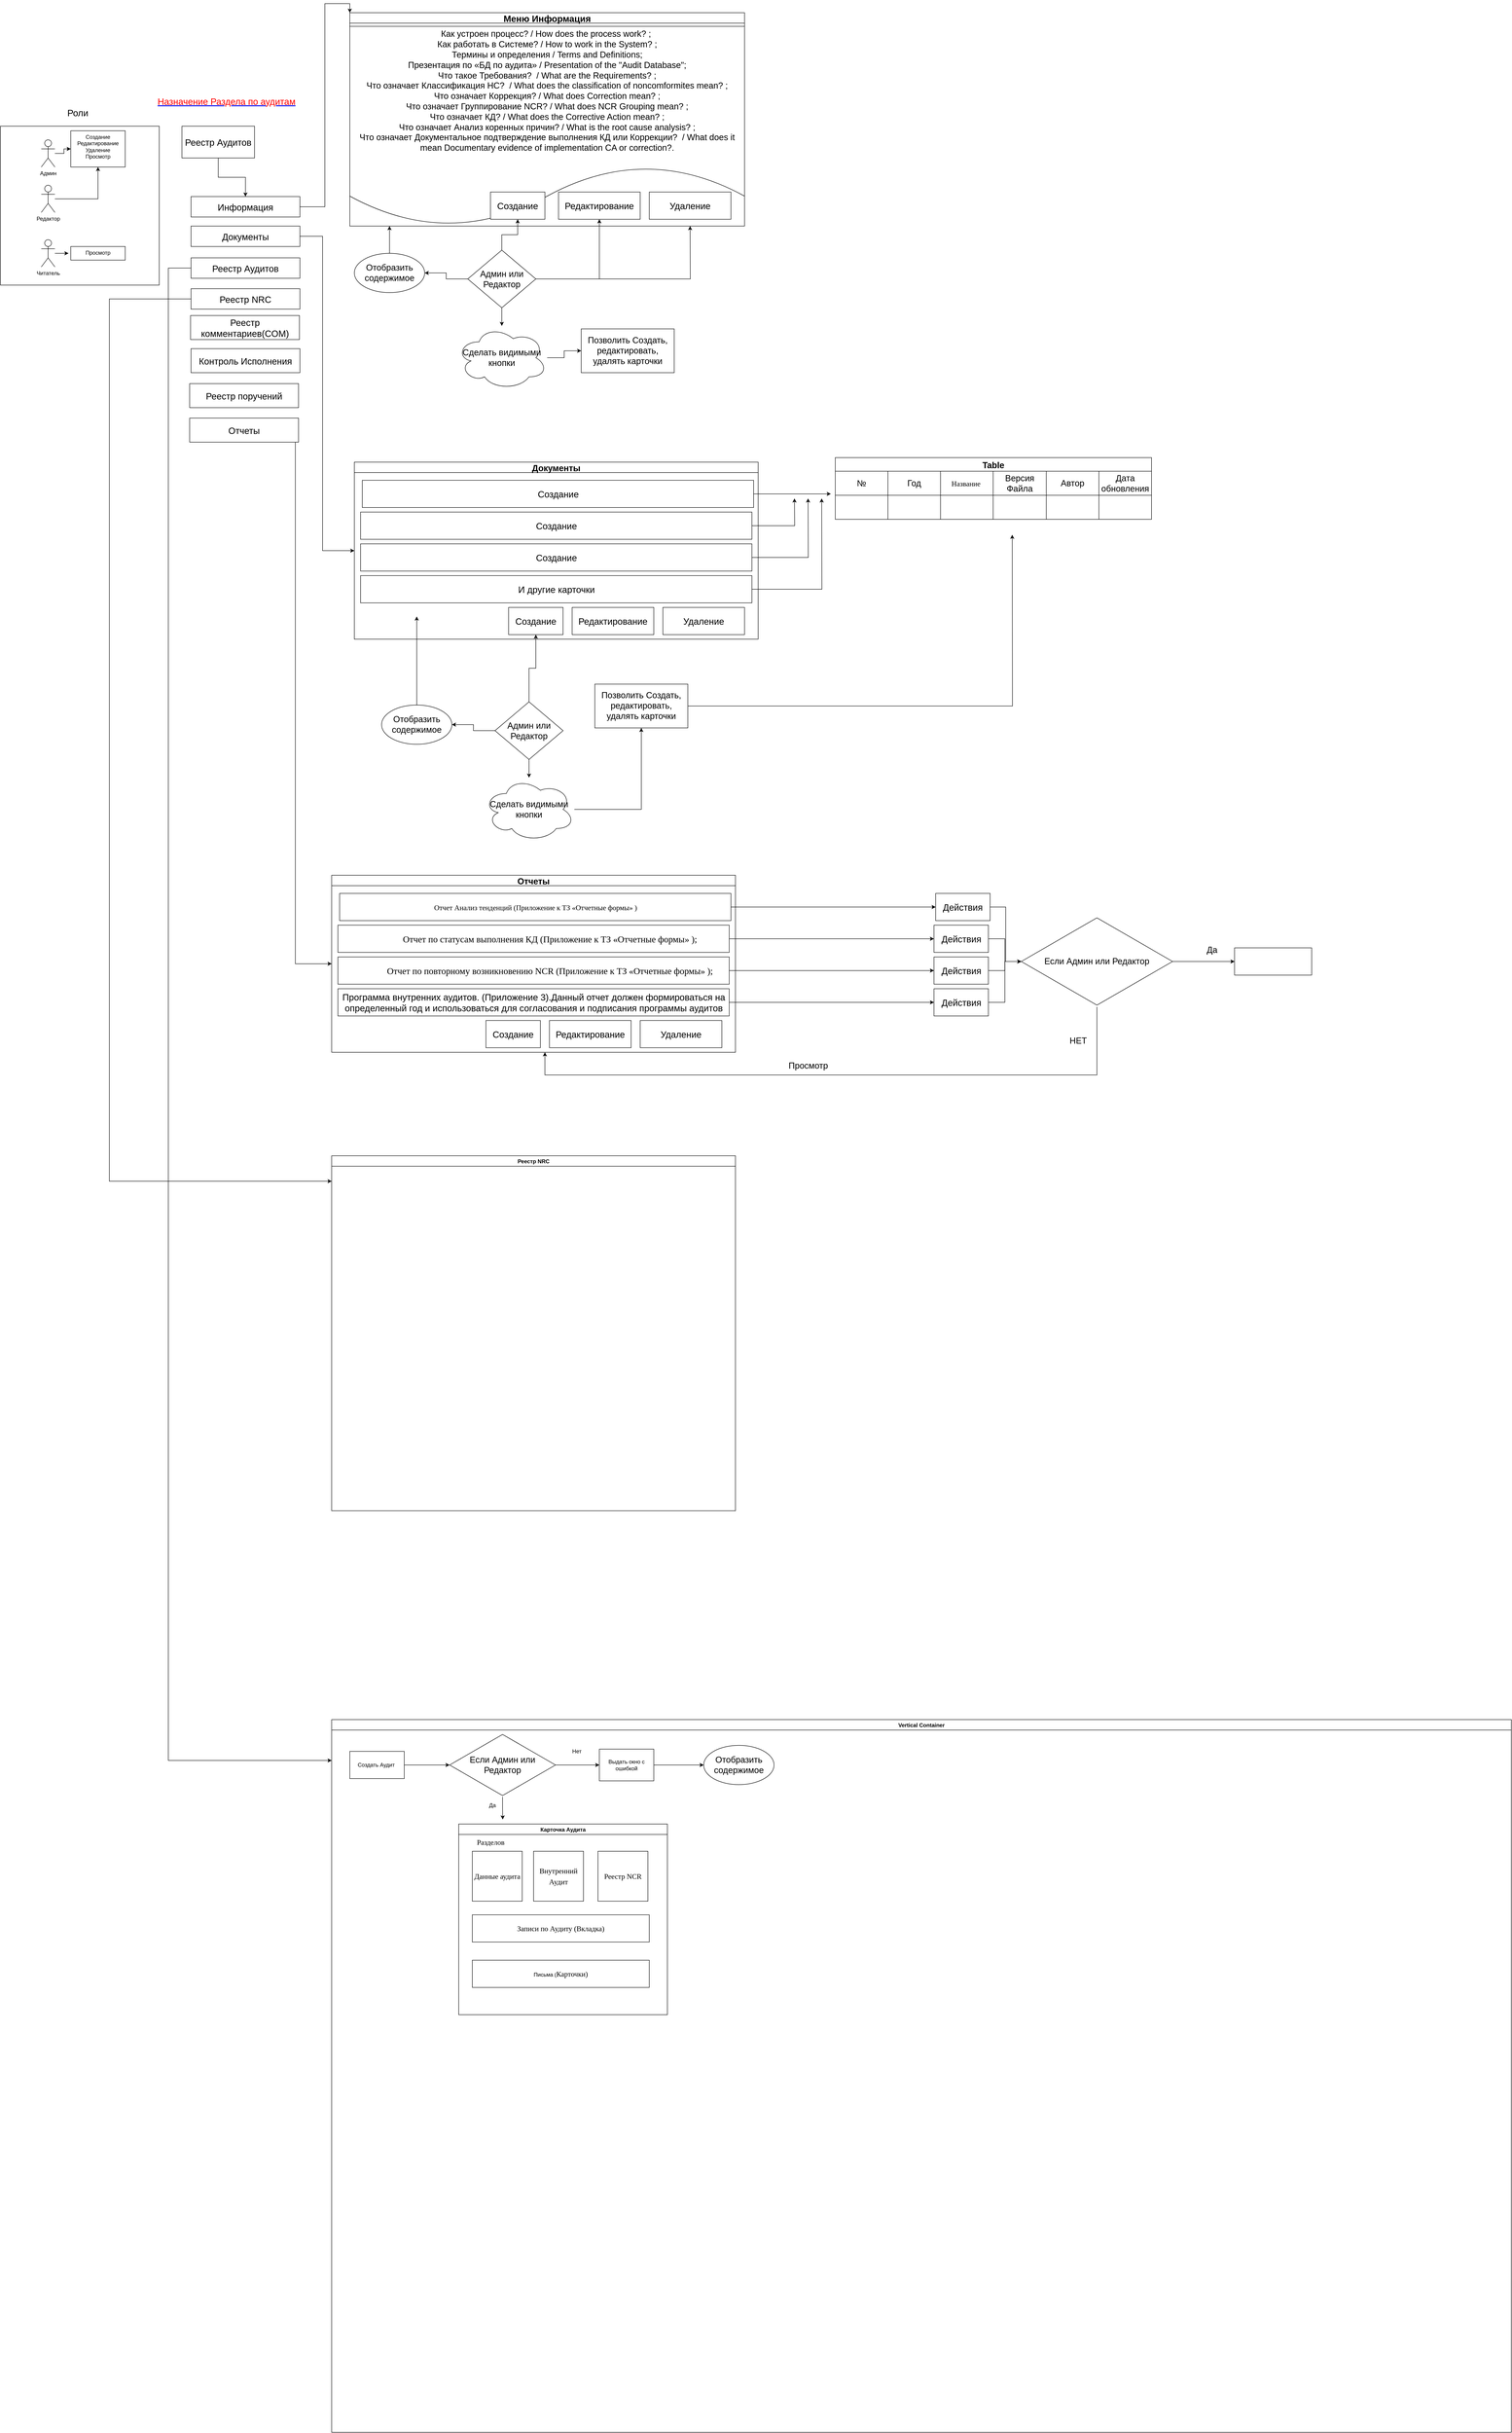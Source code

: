 <mxfile version="17.4.0" type="github">
  <diagram name="Page-1" id="e7e014a7-5840-1c2e-5031-d8a46d1fe8dd">
    <mxGraphModel dx="2766" dy="1628" grid="1" gridSize="10" guides="1" tooltips="1" connect="1" arrows="1" fold="1" page="1" pageScale="1" pageWidth="1169" pageHeight="826" background="none" math="0" shadow="0">
      <root>
        <mxCell id="0" />
        <mxCell id="1" parent="0" />
        <mxCell id="Ozdj_CKaKpZc2hMSJWOS-74" value="Меню Информация" style="swimlane;fontSize=20;" parent="1" vertex="1">
          <mxGeometry x="720" y="-240" width="870" height="470" as="geometry" />
        </mxCell>
        <mxCell id="Ozdj_CKaKpZc2hMSJWOS-84" value="&lt;div&gt;Как устроен процесс? / How does the process work? ;&amp;nbsp;&lt;/div&gt;&lt;div&gt;Как работать в Системе? / How to work in the System? ;&lt;/div&gt;&lt;div&gt;Термины и определения / Terms and Definitions;&lt;/div&gt;&lt;div&gt;Презентация по «БД по аудита» / Presentation of the &quot;Audit Database&quot;;&lt;/div&gt;&lt;div&gt;Что такое Требования?&amp;nbsp; / What are the Requirements? ;&lt;/div&gt;&lt;div&gt;Что означает Классификация НС?&amp;nbsp; / What does the classification of noncomformites mean? ;&lt;/div&gt;&lt;div&gt;Что означает Коррекция? / What does Correction mean? ;&lt;/div&gt;&lt;div&gt;Что означает Группирование NCR? / What does NCR Grouping mean? ;&lt;/div&gt;&lt;div&gt;Что означает КД? / What does the Corrective Action mean? ;&lt;/div&gt;&lt;div&gt;Что означает Анализ коренных причин? / What is the root cause analysis? ;&lt;/div&gt;&lt;div&gt;Что означает Документальное подтверждение выполнения КД или Коррекции?&amp;nbsp; / What does it mean Documentary evidence of implementation CA or correction?.&lt;/div&gt;&lt;div&gt;&lt;br&gt;&lt;/div&gt;" style="shape=document;whiteSpace=wrap;html=1;boundedLbl=1;fontSize=19;" parent="Ozdj_CKaKpZc2hMSJWOS-74" vertex="1">
          <mxGeometry y="30" width="870" height="440" as="geometry" />
        </mxCell>
        <mxCell id="Ozdj_CKaKpZc2hMSJWOS-79" value="Создание" style="rounded=0;whiteSpace=wrap;html=1;fontSize=20;" parent="Ozdj_CKaKpZc2hMSJWOS-74" vertex="1">
          <mxGeometry x="310" y="395" width="120" height="60" as="geometry" />
        </mxCell>
        <mxCell id="Ozdj_CKaKpZc2hMSJWOS-80" value="Редактирование" style="rounded=0;whiteSpace=wrap;html=1;fontSize=20;" parent="Ozdj_CKaKpZc2hMSJWOS-74" vertex="1">
          <mxGeometry x="460" y="395" width="180" height="60" as="geometry" />
        </mxCell>
        <mxCell id="Ozdj_CKaKpZc2hMSJWOS-81" value="Удаление" style="rounded=0;whiteSpace=wrap;html=1;fontSize=20;" parent="Ozdj_CKaKpZc2hMSJWOS-74" vertex="1">
          <mxGeometry x="660" y="395" width="180" height="60" as="geometry" />
        </mxCell>
        <mxCell id="Ozdj_CKaKpZc2hMSJWOS-55" value="" style="whiteSpace=wrap;html=1;aspect=fixed;" parent="1" vertex="1">
          <mxGeometry x="-50" y="10" width="350" height="350" as="geometry" />
        </mxCell>
        <mxCell id="Ozdj_CKaKpZc2hMSJWOS-50" value="" style="edgeStyle=orthogonalEdgeStyle;rounded=0;orthogonalLoop=1;jettySize=auto;html=1;" parent="1" source="Ozdj_CKaKpZc2hMSJWOS-41" target="Ozdj_CKaKpZc2hMSJWOS-49" edge="1">
          <mxGeometry relative="1" as="geometry" />
        </mxCell>
        <mxCell id="Ozdj_CKaKpZc2hMSJWOS-41" value="Админ" style="shape=umlActor;verticalLabelPosition=bottom;verticalAlign=top;html=1;outlineConnect=0;" parent="1" vertex="1">
          <mxGeometry x="40" y="40" width="30" height="60" as="geometry" />
        </mxCell>
        <mxCell id="Ozdj_CKaKpZc2hMSJWOS-51" style="edgeStyle=orthogonalEdgeStyle;rounded=0;orthogonalLoop=1;jettySize=auto;html=1;entryX=0.5;entryY=1;entryDx=0;entryDy=0;" parent="1" source="Ozdj_CKaKpZc2hMSJWOS-42" target="Ozdj_CKaKpZc2hMSJWOS-49" edge="1">
          <mxGeometry relative="1" as="geometry" />
        </mxCell>
        <mxCell id="Ozdj_CKaKpZc2hMSJWOS-42" value="Редактор" style="shape=umlActor;verticalLabelPosition=bottom;verticalAlign=top;html=1;outlineConnect=0;" parent="1" vertex="1">
          <mxGeometry x="40" y="140" width="30" height="60" as="geometry" />
        </mxCell>
        <mxCell id="Ozdj_CKaKpZc2hMSJWOS-54" style="edgeStyle=orthogonalEdgeStyle;rounded=0;orthogonalLoop=1;jettySize=auto;html=1;" parent="1" source="Ozdj_CKaKpZc2hMSJWOS-43" edge="1">
          <mxGeometry relative="1" as="geometry">
            <mxPoint x="100" y="290" as="targetPoint" />
          </mxGeometry>
        </mxCell>
        <mxCell id="Ozdj_CKaKpZc2hMSJWOS-43" value="Читатель" style="shape=umlActor;verticalLabelPosition=bottom;verticalAlign=top;html=1;outlineConnect=0;" parent="1" vertex="1">
          <mxGeometry x="40" y="260" width="30" height="60" as="geometry" />
        </mxCell>
        <mxCell id="Ozdj_CKaKpZc2hMSJWOS-49" value="Создание&lt;br&gt;Редактирование&lt;br&gt;Удаление&lt;br&gt;Просмотр" style="whiteSpace=wrap;html=1;verticalAlign=top;fillColor=rgb(255, 255, 255);strokeColor=rgb(0, 0, 0);fontColor=rgb(0, 0, 0);" parent="1" vertex="1">
          <mxGeometry x="105" y="20" width="120" height="80" as="geometry" />
        </mxCell>
        <mxCell id="Ozdj_CKaKpZc2hMSJWOS-52" value="Просмотр" style="whiteSpace=wrap;html=1;verticalAlign=top;fillColor=rgb(255, 255, 255);strokeColor=rgb(0, 0, 0);fontColor=rgb(0, 0, 0);" parent="1" vertex="1">
          <mxGeometry x="105" y="275" width="120" height="30" as="geometry" />
        </mxCell>
        <mxCell id="Ozdj_CKaKpZc2hMSJWOS-56" value="Роли" style="text;html=1;align=center;verticalAlign=middle;resizable=0;points=[];autosize=1;strokeColor=none;fillColor=none;fontSize=20;" parent="1" vertex="1">
          <mxGeometry x="90" y="-35" width="60" height="30" as="geometry" />
        </mxCell>
        <mxCell id="Ozdj_CKaKpZc2hMSJWOS-60" value="" style="edgeStyle=orthogonalEdgeStyle;rounded=0;orthogonalLoop=1;jettySize=auto;html=1;fontSize=20;" parent="1" source="Ozdj_CKaKpZc2hMSJWOS-57" target="Ozdj_CKaKpZc2hMSJWOS-59" edge="1">
          <mxGeometry relative="1" as="geometry" />
        </mxCell>
        <mxCell id="Ozdj_CKaKpZc2hMSJWOS-57" value="Реестр Аудитов" style="html=1;whiteSpace=wrap;container=1;recursiveResize=0;collapsible=0;fontSize=20;" parent="1" vertex="1">
          <mxGeometry x="350" y="10" width="160" height="70" as="geometry" />
        </mxCell>
        <mxCell id="Ozdj_CKaKpZc2hMSJWOS-76" style="edgeStyle=orthogonalEdgeStyle;rounded=0;orthogonalLoop=1;jettySize=auto;html=1;entryX=0;entryY=0;entryDx=0;entryDy=0;fontSize=20;" parent="1" source="Ozdj_CKaKpZc2hMSJWOS-59" target="Ozdj_CKaKpZc2hMSJWOS-74" edge="1">
          <mxGeometry relative="1" as="geometry" />
        </mxCell>
        <mxCell id="Ozdj_CKaKpZc2hMSJWOS-59" value="Информация" style="whiteSpace=wrap;html=1;fontSize=20;fillColor=rgb(255, 255, 255);strokeColor=rgb(0, 0, 0);fontColor=rgb(0, 0, 0);" parent="1" vertex="1">
          <mxGeometry x="370" y="165" width="240" height="45" as="geometry" />
        </mxCell>
        <mxCell id="Ozdj_CKaKpZc2hMSJWOS-61" value="&lt;p class=&quot;2&quot; style=&quot;margin-top: 0cm&quot;&gt;&amp;nbsp;&lt;a href=&quot;http://www.rugost.com/index.php?option=com_content&amp;amp;task=view&amp;amp;id=107&amp;amp;Itemid=62#2_1&quot;&gt;&lt;span style=&quot;color: red&quot;&gt;Назначение &lt;/span&gt;&lt;span style=&quot;color: red&quot;&gt;Раздела по аудитам&lt;/span&gt;&lt;/a&gt;&lt;a name=&quot;_Toc267580743&quot;&gt;&lt;/a&gt;&lt;a name=&quot;_Toc269888542&quot;&gt;&lt;/a&gt;&lt;a name=&quot;_Toc374097100&quot;&gt;&lt;/a&gt;&lt;a name=&quot;_Toc506370060&quot;&gt;&lt;/a&gt;&lt;/p&gt;" style="text;html=1;align=center;verticalAlign=middle;resizable=0;points=[];autosize=1;strokeColor=none;fillColor=none;fontSize=20;" parent="1" vertex="1">
          <mxGeometry x="280" y="-60" width="330" height="50" as="geometry" />
        </mxCell>
        <mxCell id="Ozdj_CKaKpZc2hMSJWOS-98" style="edgeStyle=orthogonalEdgeStyle;rounded=0;orthogonalLoop=1;jettySize=auto;html=1;fontSize=19;" parent="1" source="Ozdj_CKaKpZc2hMSJWOS-62" target="Ozdj_CKaKpZc2hMSJWOS-99" edge="1">
          <mxGeometry relative="1" as="geometry">
            <mxPoint x="710" y="720" as="targetPoint" />
            <Array as="points">
              <mxPoint x="660" y="252" />
            </Array>
          </mxGeometry>
        </mxCell>
        <mxCell id="Ozdj_CKaKpZc2hMSJWOS-62" value="Документы" style="whiteSpace=wrap;html=1;fontSize=20;fillColor=rgb(255, 255, 255);strokeColor=rgb(0, 0, 0);fontColor=rgb(0, 0, 0);" parent="1" vertex="1">
          <mxGeometry x="370" y="230" width="240" height="45" as="geometry" />
        </mxCell>
        <mxCell id="wRWt6j39sygdWoFdBQNQ-3" style="edgeStyle=orthogonalEdgeStyle;rounded=0;orthogonalLoop=1;jettySize=auto;html=1;" edge="1" parent="1" source="Ozdj_CKaKpZc2hMSJWOS-63">
          <mxGeometry relative="1" as="geometry">
            <mxPoint x="680" y="3610" as="targetPoint" />
            <Array as="points">
              <mxPoint x="320" y="322" />
              <mxPoint x="320" y="3610" />
            </Array>
          </mxGeometry>
        </mxCell>
        <mxCell id="Ozdj_CKaKpZc2hMSJWOS-63" value="Реестр Аудитов" style="whiteSpace=wrap;html=1;fontSize=20;fillColor=rgb(255, 255, 255);strokeColor=rgb(0, 0, 0);fontColor=rgb(0, 0, 0);" parent="1" vertex="1">
          <mxGeometry x="370" y="300" width="240" height="45" as="geometry" />
        </mxCell>
        <mxCell id="wRWt6j39sygdWoFdBQNQ-1" style="edgeStyle=orthogonalEdgeStyle;rounded=0;orthogonalLoop=1;jettySize=auto;html=1;" edge="1" parent="1" source="Ozdj_CKaKpZc2hMSJWOS-64">
          <mxGeometry relative="1" as="geometry">
            <mxPoint x="680" y="2334" as="targetPoint" />
            <Array as="points">
              <mxPoint x="190" y="390" />
              <mxPoint x="190" y="2334" />
            </Array>
          </mxGeometry>
        </mxCell>
        <mxCell id="Ozdj_CKaKpZc2hMSJWOS-64" value="Реестр NRC" style="whiteSpace=wrap;html=1;fontSize=20;fillColor=rgb(255, 255, 255);strokeColor=rgb(0, 0, 0);fontColor=rgb(0, 0, 0);" parent="1" vertex="1">
          <mxGeometry x="370" y="368" width="240" height="45" as="geometry" />
        </mxCell>
        <mxCell id="Ozdj_CKaKpZc2hMSJWOS-65" value="Реестр комментариев(COM)" style="whiteSpace=wrap;html=1;fontSize=20;fillColor=rgb(255, 255, 255);strokeColor=rgb(0, 0, 0);fontColor=rgb(0, 0, 0);" parent="1" vertex="1">
          <mxGeometry x="369" y="427" width="240" height="53" as="geometry" />
        </mxCell>
        <mxCell id="Ozdj_CKaKpZc2hMSJWOS-66" value="Контроль Исполнения" style="whiteSpace=wrap;html=1;fontSize=20;fillColor=rgb(255, 255, 255);strokeColor=rgb(0, 0, 0);fontColor=rgb(0, 0, 0);" parent="1" vertex="1">
          <mxGeometry x="370" y="500" width="240" height="53" as="geometry" />
        </mxCell>
        <mxCell id="Ozdj_CKaKpZc2hMSJWOS-67" value="Реестр поручений" style="whiteSpace=wrap;html=1;fontSize=20;fillColor=rgb(255, 255, 255);strokeColor=rgb(0, 0, 0);fontColor=rgb(0, 0, 0);" parent="1" vertex="1">
          <mxGeometry x="367" y="577" width="240" height="53" as="geometry" />
        </mxCell>
        <mxCell id="Ozdj_CKaKpZc2hMSJWOS-187" style="edgeStyle=orthogonalEdgeStyle;rounded=0;orthogonalLoop=1;jettySize=auto;html=1;fontSize=19;" parent="1" source="Ozdj_CKaKpZc2hMSJWOS-68" target="Ozdj_CKaKpZc2hMSJWOS-188" edge="1">
          <mxGeometry relative="1" as="geometry">
            <mxPoint x="650" y="1660" as="targetPoint" />
            <Array as="points">
              <mxPoint x="600" y="1855" />
            </Array>
          </mxGeometry>
        </mxCell>
        <mxCell id="Ozdj_CKaKpZc2hMSJWOS-68" value="Отчеты" style="whiteSpace=wrap;html=1;fontSize=20;fillColor=rgb(255, 255, 255);strokeColor=rgb(0, 0, 0);fontColor=rgb(0, 0, 0);" parent="1" vertex="1">
          <mxGeometry x="367" y="653" width="240" height="53" as="geometry" />
        </mxCell>
        <mxCell id="Ozdj_CKaKpZc2hMSJWOS-86" value="" style="edgeStyle=orthogonalEdgeStyle;rounded=0;orthogonalLoop=1;jettySize=auto;html=1;fontSize=19;" parent="1" source="Ozdj_CKaKpZc2hMSJWOS-85" target="Ozdj_CKaKpZc2hMSJWOS-79" edge="1">
          <mxGeometry relative="1" as="geometry" />
        </mxCell>
        <mxCell id="Ozdj_CKaKpZc2hMSJWOS-87" style="edgeStyle=orthogonalEdgeStyle;rounded=0;orthogonalLoop=1;jettySize=auto;html=1;fontSize=19;" parent="1" source="Ozdj_CKaKpZc2hMSJWOS-85" target="Ozdj_CKaKpZc2hMSJWOS-80" edge="1">
          <mxGeometry relative="1" as="geometry" />
        </mxCell>
        <mxCell id="Ozdj_CKaKpZc2hMSJWOS-88" style="edgeStyle=orthogonalEdgeStyle;rounded=0;orthogonalLoop=1;jettySize=auto;html=1;fontSize=19;" parent="1" source="Ozdj_CKaKpZc2hMSJWOS-85" edge="1">
          <mxGeometry relative="1" as="geometry">
            <mxPoint x="1470" y="230" as="targetPoint" />
          </mxGeometry>
        </mxCell>
        <mxCell id="Ozdj_CKaKpZc2hMSJWOS-94" value="" style="edgeStyle=orthogonalEdgeStyle;rounded=0;orthogonalLoop=1;jettySize=auto;html=1;fontSize=19;" parent="1" source="Ozdj_CKaKpZc2hMSJWOS-85" target="Ozdj_CKaKpZc2hMSJWOS-93" edge="1">
          <mxGeometry relative="1" as="geometry" />
        </mxCell>
        <mxCell id="Ozdj_CKaKpZc2hMSJWOS-97" value="" style="edgeStyle=orthogonalEdgeStyle;rounded=0;orthogonalLoop=1;jettySize=auto;html=1;fontSize=19;" parent="1" source="Ozdj_CKaKpZc2hMSJWOS-85" target="Ozdj_CKaKpZc2hMSJWOS-96" edge="1">
          <mxGeometry relative="1" as="geometry" />
        </mxCell>
        <mxCell id="Ozdj_CKaKpZc2hMSJWOS-85" value="Админ или Редактор" style="rhombus;whiteSpace=wrap;html=1;fontSize=19;" parent="1" vertex="1">
          <mxGeometry x="980" y="283" width="150" height="127" as="geometry" />
        </mxCell>
        <mxCell id="Ozdj_CKaKpZc2hMSJWOS-89" value="Позволить Создать, редактировать, удалять карточки" style="whiteSpace=wrap;html=1;fontSize=19;fillColor=rgb(255, 255, 255);strokeColor=rgb(0, 0, 0);fontColor=rgb(0, 0, 0);" parent="1" vertex="1">
          <mxGeometry x="1230" y="456.5" width="205" height="96.5" as="geometry" />
        </mxCell>
        <mxCell id="Ozdj_CKaKpZc2hMSJWOS-95" value="" style="edgeStyle=orthogonalEdgeStyle;rounded=0;orthogonalLoop=1;jettySize=auto;html=1;fontSize=19;" parent="1" source="Ozdj_CKaKpZc2hMSJWOS-93" target="Ozdj_CKaKpZc2hMSJWOS-89" edge="1">
          <mxGeometry relative="1" as="geometry" />
        </mxCell>
        <mxCell id="Ozdj_CKaKpZc2hMSJWOS-93" value="Сделать видимыми кнопки" style="ellipse;shape=cloud;whiteSpace=wrap;html=1;fontSize=19;fillColor=rgb(255, 255, 255);strokeColor=rgb(0, 0, 0);fontColor=rgb(0, 0, 0);" parent="1" vertex="1">
          <mxGeometry x="955" y="450" width="200" height="140" as="geometry" />
        </mxCell>
        <mxCell id="Ozdj_CKaKpZc2hMSJWOS-185" style="edgeStyle=orthogonalEdgeStyle;rounded=0;orthogonalLoop=1;jettySize=auto;html=1;fontSize=19;" parent="1" source="Ozdj_CKaKpZc2hMSJWOS-96" edge="1">
          <mxGeometry relative="1" as="geometry">
            <mxPoint x="807.5" y="230" as="targetPoint" />
          </mxGeometry>
        </mxCell>
        <mxCell id="Ozdj_CKaKpZc2hMSJWOS-96" value="Отобразить содержимое" style="ellipse;whiteSpace=wrap;html=1;fontSize=19;fillColor=rgb(255, 255, 255);strokeColor=rgb(0, 0, 0);fontColor=rgb(0, 0, 0);" parent="1" vertex="1">
          <mxGeometry x="730" y="290" width="155" height="86.5" as="geometry" />
        </mxCell>
        <mxCell id="Ozdj_CKaKpZc2hMSJWOS-99" value="Документы" style="swimlane;fontSize=19;" parent="1" vertex="1">
          <mxGeometry x="730" y="750" width="890" height="390" as="geometry" />
        </mxCell>
        <mxCell id="Ozdj_CKaKpZc2hMSJWOS-112" value="Создание" style="rounded=0;whiteSpace=wrap;html=1;fontSize=20;" parent="Ozdj_CKaKpZc2hMSJWOS-99" vertex="1">
          <mxGeometry x="17.5" y="40" width="862.5" height="60" as="geometry" />
        </mxCell>
        <mxCell id="Ozdj_CKaKpZc2hMSJWOS-113" value="Создание" style="rounded=0;whiteSpace=wrap;html=1;fontSize=20;" parent="Ozdj_CKaKpZc2hMSJWOS-99" vertex="1">
          <mxGeometry x="13.75" y="110" width="862.5" height="60" as="geometry" />
        </mxCell>
        <mxCell id="Ozdj_CKaKpZc2hMSJWOS-114" value="Создание" style="rounded=0;whiteSpace=wrap;html=1;fontSize=20;" parent="Ozdj_CKaKpZc2hMSJWOS-99" vertex="1">
          <mxGeometry x="13.75" y="180" width="862.5" height="60" as="geometry" />
        </mxCell>
        <mxCell id="Ozdj_CKaKpZc2hMSJWOS-115" value="И другие карточки" style="rounded=0;whiteSpace=wrap;html=1;fontSize=20;" parent="Ozdj_CKaKpZc2hMSJWOS-99" vertex="1">
          <mxGeometry x="13.75" y="250" width="862.5" height="60" as="geometry" />
        </mxCell>
        <mxCell id="Ozdj_CKaKpZc2hMSJWOS-103" value="Удаление" style="rounded=0;whiteSpace=wrap;html=1;fontSize=20;" parent="Ozdj_CKaKpZc2hMSJWOS-99" vertex="1">
          <mxGeometry x="680" y="320" width="180" height="60" as="geometry" />
        </mxCell>
        <mxCell id="Ozdj_CKaKpZc2hMSJWOS-102" value="Редактирование" style="rounded=0;whiteSpace=wrap;html=1;fontSize=20;" parent="Ozdj_CKaKpZc2hMSJWOS-99" vertex="1">
          <mxGeometry x="480" y="320" width="180" height="60" as="geometry" />
        </mxCell>
        <mxCell id="Ozdj_CKaKpZc2hMSJWOS-101" value="Создание" style="rounded=0;whiteSpace=wrap;html=1;fontSize=20;" parent="Ozdj_CKaKpZc2hMSJWOS-99" vertex="1">
          <mxGeometry x="340" y="320" width="120" height="60" as="geometry" />
        </mxCell>
        <mxCell id="Ozdj_CKaKpZc2hMSJWOS-108" style="edgeStyle=orthogonalEdgeStyle;rounded=0;orthogonalLoop=1;jettySize=auto;html=1;fontSize=19;" parent="1" source="Ozdj_CKaKpZc2hMSJWOS-104" target="Ozdj_CKaKpZc2hMSJWOS-101" edge="1">
          <mxGeometry relative="1" as="geometry">
            <mxPoint x="1115" y="1220" as="targetPoint" />
          </mxGeometry>
        </mxCell>
        <mxCell id="Ozdj_CKaKpZc2hMSJWOS-109" value="" style="edgeStyle=orthogonalEdgeStyle;rounded=0;orthogonalLoop=1;jettySize=auto;html=1;fontSize=19;" parent="1" source="Ozdj_CKaKpZc2hMSJWOS-104" target="Ozdj_CKaKpZc2hMSJWOS-107" edge="1">
          <mxGeometry relative="1" as="geometry" />
        </mxCell>
        <mxCell id="Ozdj_CKaKpZc2hMSJWOS-110" value="" style="edgeStyle=orthogonalEdgeStyle;rounded=0;orthogonalLoop=1;jettySize=auto;html=1;fontSize=19;" parent="1" source="Ozdj_CKaKpZc2hMSJWOS-104" target="Ozdj_CKaKpZc2hMSJWOS-106" edge="1">
          <mxGeometry relative="1" as="geometry" />
        </mxCell>
        <mxCell id="Ozdj_CKaKpZc2hMSJWOS-104" value="Админ или Редактор" style="rhombus;whiteSpace=wrap;html=1;fontSize=19;" parent="1" vertex="1">
          <mxGeometry x="1040" y="1278" width="150" height="127" as="geometry" />
        </mxCell>
        <mxCell id="Ozdj_CKaKpZc2hMSJWOS-186" style="edgeStyle=orthogonalEdgeStyle;rounded=0;orthogonalLoop=1;jettySize=auto;html=1;fontSize=19;" parent="1" source="Ozdj_CKaKpZc2hMSJWOS-105" edge="1">
          <mxGeometry relative="1" as="geometry">
            <mxPoint x="2180" y="910" as="targetPoint" />
          </mxGeometry>
        </mxCell>
        <mxCell id="Ozdj_CKaKpZc2hMSJWOS-105" value="Позволить Создать, редактировать, удалять карточки" style="whiteSpace=wrap;html=1;fontSize=19;fillColor=rgb(255, 255, 255);strokeColor=rgb(0, 0, 0);fontColor=rgb(0, 0, 0);" parent="1" vertex="1">
          <mxGeometry x="1260" y="1239" width="205" height="96.5" as="geometry" />
        </mxCell>
        <mxCell id="Ozdj_CKaKpZc2hMSJWOS-111" value="" style="edgeStyle=orthogonalEdgeStyle;rounded=0;orthogonalLoop=1;jettySize=auto;html=1;fontSize=19;" parent="1" source="Ozdj_CKaKpZc2hMSJWOS-106" target="Ozdj_CKaKpZc2hMSJWOS-105" edge="1">
          <mxGeometry relative="1" as="geometry" />
        </mxCell>
        <mxCell id="Ozdj_CKaKpZc2hMSJWOS-106" value="Сделать видимыми кнопки" style="ellipse;shape=cloud;whiteSpace=wrap;html=1;fontSize=19;fillColor=rgb(255, 255, 255);strokeColor=rgb(0, 0, 0);fontColor=rgb(0, 0, 0);" parent="1" vertex="1">
          <mxGeometry x="1015" y="1445" width="200" height="140" as="geometry" />
        </mxCell>
        <mxCell id="Ozdj_CKaKpZc2hMSJWOS-184" style="edgeStyle=orthogonalEdgeStyle;rounded=0;orthogonalLoop=1;jettySize=auto;html=1;fontSize=19;" parent="1" source="Ozdj_CKaKpZc2hMSJWOS-107" edge="1">
          <mxGeometry relative="1" as="geometry">
            <mxPoint x="867.5" y="1090" as="targetPoint" />
          </mxGeometry>
        </mxCell>
        <mxCell id="Ozdj_CKaKpZc2hMSJWOS-107" value="Отобразить содержимое" style="ellipse;whiteSpace=wrap;html=1;fontSize=19;fillColor=rgb(255, 255, 255);strokeColor=rgb(0, 0, 0);fontColor=rgb(0, 0, 0);" parent="1" vertex="1">
          <mxGeometry x="790" y="1285" width="155" height="86.5" as="geometry" />
        </mxCell>
        <mxCell id="Ozdj_CKaKpZc2hMSJWOS-164" value="Table" style="shape=table;startSize=30;container=1;collapsible=0;childLayout=tableLayout;fontStyle=1;align=center;fontSize=19;rounded=0;shadow=0;" parent="1" vertex="1">
          <mxGeometry x="1790" y="740" width="697" height="136" as="geometry" />
        </mxCell>
        <mxCell id="Ozdj_CKaKpZc2hMSJWOS-165" value="" style="shape=tableRow;horizontal=0;startSize=0;swimlaneHead=0;swimlaneBody=0;top=0;left=0;bottom=0;right=0;collapsible=0;dropTarget=0;fillColor=none;points=[[0,0.5],[1,0.5]];portConstraint=eastwest;fontSize=19;" parent="Ozdj_CKaKpZc2hMSJWOS-164" vertex="1">
          <mxGeometry y="30" width="697" height="53" as="geometry" />
        </mxCell>
        <mxCell id="Ozdj_CKaKpZc2hMSJWOS-166" value="№" style="shape=partialRectangle;html=1;whiteSpace=wrap;connectable=0;fillColor=none;top=0;left=0;bottom=0;right=0;overflow=hidden;fontSize=19;" parent="Ozdj_CKaKpZc2hMSJWOS-165" vertex="1">
          <mxGeometry width="116" height="53" as="geometry">
            <mxRectangle width="116" height="53" as="alternateBounds" />
          </mxGeometry>
        </mxCell>
        <mxCell id="Ozdj_CKaKpZc2hMSJWOS-167" value="Год" style="shape=partialRectangle;html=1;whiteSpace=wrap;connectable=0;fillColor=none;top=0;left=0;bottom=0;right=0;overflow=hidden;fontSize=19;" parent="Ozdj_CKaKpZc2hMSJWOS-165" vertex="1">
          <mxGeometry x="116" width="116" height="53" as="geometry">
            <mxRectangle width="116" height="53" as="alternateBounds" />
          </mxGeometry>
        </mxCell>
        <mxCell id="Ozdj_CKaKpZc2hMSJWOS-168" value="&lt;span style=&quot;font-size: 12.0pt ; line-height: 150% ; font-family: &amp;#34;times new roman&amp;#34; , serif&quot;&gt;Название&amp;nbsp;&lt;/span&gt;" style="shape=partialRectangle;html=1;whiteSpace=wrap;connectable=0;fillColor=none;top=0;left=0;bottom=0;right=0;overflow=hidden;fontSize=19;" parent="Ozdj_CKaKpZc2hMSJWOS-165" vertex="1">
          <mxGeometry x="232" width="116" height="53" as="geometry">
            <mxRectangle width="116" height="53" as="alternateBounds" />
          </mxGeometry>
        </mxCell>
        <mxCell id="Ozdj_CKaKpZc2hMSJWOS-169" value="Версия Файла" style="shape=partialRectangle;html=1;whiteSpace=wrap;connectable=0;fillColor=none;top=0;left=0;bottom=0;right=0;overflow=hidden;fontSize=19;" parent="Ozdj_CKaKpZc2hMSJWOS-165" vertex="1">
          <mxGeometry x="348" width="117" height="53" as="geometry">
            <mxRectangle width="117" height="53" as="alternateBounds" />
          </mxGeometry>
        </mxCell>
        <mxCell id="Ozdj_CKaKpZc2hMSJWOS-170" value="Автор" style="shape=partialRectangle;html=1;whiteSpace=wrap;connectable=0;fillColor=none;top=0;left=0;bottom=0;right=0;overflow=hidden;fontSize=19;" parent="Ozdj_CKaKpZc2hMSJWOS-165" vertex="1">
          <mxGeometry x="465" width="116" height="53" as="geometry">
            <mxRectangle width="116" height="53" as="alternateBounds" />
          </mxGeometry>
        </mxCell>
        <mxCell id="Ozdj_CKaKpZc2hMSJWOS-171" value="Дата обновления" style="shape=partialRectangle;html=1;whiteSpace=wrap;connectable=0;fillColor=none;top=0;left=0;bottom=0;right=0;overflow=hidden;fontSize=19;" parent="Ozdj_CKaKpZc2hMSJWOS-165" vertex="1">
          <mxGeometry x="581" width="116" height="53" as="geometry">
            <mxRectangle width="116" height="53" as="alternateBounds" />
          </mxGeometry>
        </mxCell>
        <mxCell id="Ozdj_CKaKpZc2hMSJWOS-172" style="shape=tableRow;horizontal=0;startSize=0;swimlaneHead=0;swimlaneBody=0;top=0;left=0;bottom=0;right=0;collapsible=0;dropTarget=0;fillColor=none;points=[[0,0.5],[1,0.5]];portConstraint=eastwest;fontSize=19;" parent="Ozdj_CKaKpZc2hMSJWOS-164" vertex="1">
          <mxGeometry y="83" width="697" height="53" as="geometry" />
        </mxCell>
        <mxCell id="Ozdj_CKaKpZc2hMSJWOS-173" style="shape=partialRectangle;html=1;whiteSpace=wrap;connectable=0;fillColor=none;top=0;left=0;bottom=0;right=0;overflow=hidden;fontSize=19;" parent="Ozdj_CKaKpZc2hMSJWOS-172" vertex="1">
          <mxGeometry width="116" height="53" as="geometry">
            <mxRectangle width="116" height="53" as="alternateBounds" />
          </mxGeometry>
        </mxCell>
        <mxCell id="Ozdj_CKaKpZc2hMSJWOS-174" style="shape=partialRectangle;html=1;whiteSpace=wrap;connectable=0;fillColor=none;top=0;left=0;bottom=0;right=0;overflow=hidden;fontSize=19;" parent="Ozdj_CKaKpZc2hMSJWOS-172" vertex="1">
          <mxGeometry x="116" width="116" height="53" as="geometry">
            <mxRectangle width="116" height="53" as="alternateBounds" />
          </mxGeometry>
        </mxCell>
        <mxCell id="Ozdj_CKaKpZc2hMSJWOS-175" style="shape=partialRectangle;html=1;whiteSpace=wrap;connectable=0;fillColor=none;top=0;left=0;bottom=0;right=0;overflow=hidden;fontSize=19;" parent="Ozdj_CKaKpZc2hMSJWOS-172" vertex="1">
          <mxGeometry x="232" width="116" height="53" as="geometry">
            <mxRectangle width="116" height="53" as="alternateBounds" />
          </mxGeometry>
        </mxCell>
        <mxCell id="Ozdj_CKaKpZc2hMSJWOS-176" style="shape=partialRectangle;html=1;whiteSpace=wrap;connectable=0;fillColor=none;top=0;left=0;bottom=0;right=0;overflow=hidden;fontSize=19;" parent="Ozdj_CKaKpZc2hMSJWOS-172" vertex="1">
          <mxGeometry x="348" width="117" height="53" as="geometry">
            <mxRectangle width="117" height="53" as="alternateBounds" />
          </mxGeometry>
        </mxCell>
        <mxCell id="Ozdj_CKaKpZc2hMSJWOS-177" style="shape=partialRectangle;html=1;whiteSpace=wrap;connectable=0;fillColor=none;top=0;left=0;bottom=0;right=0;overflow=hidden;fontSize=19;" parent="Ozdj_CKaKpZc2hMSJWOS-172" vertex="1">
          <mxGeometry x="465" width="116" height="53" as="geometry">
            <mxRectangle width="116" height="53" as="alternateBounds" />
          </mxGeometry>
        </mxCell>
        <mxCell id="Ozdj_CKaKpZc2hMSJWOS-178" style="shape=partialRectangle;html=1;whiteSpace=wrap;connectable=0;fillColor=none;top=0;left=0;bottom=0;right=0;overflow=hidden;fontSize=19;" parent="Ozdj_CKaKpZc2hMSJWOS-172" vertex="1">
          <mxGeometry x="581" width="116" height="53" as="geometry">
            <mxRectangle width="116" height="53" as="alternateBounds" />
          </mxGeometry>
        </mxCell>
        <mxCell id="Ozdj_CKaKpZc2hMSJWOS-179" style="edgeStyle=orthogonalEdgeStyle;rounded=0;orthogonalLoop=1;jettySize=auto;html=1;fontSize=19;entryX=-0.014;entryY=-0.057;entryDx=0;entryDy=0;entryPerimeter=0;" parent="1" source="Ozdj_CKaKpZc2hMSJWOS-112" target="Ozdj_CKaKpZc2hMSJWOS-172" edge="1">
          <mxGeometry relative="1" as="geometry" />
        </mxCell>
        <mxCell id="Ozdj_CKaKpZc2hMSJWOS-181" style="edgeStyle=orthogonalEdgeStyle;rounded=0;orthogonalLoop=1;jettySize=auto;html=1;fontSize=19;" parent="1" source="Ozdj_CKaKpZc2hMSJWOS-113" edge="1">
          <mxGeometry relative="1" as="geometry">
            <mxPoint x="1700" y="830" as="targetPoint" />
          </mxGeometry>
        </mxCell>
        <mxCell id="Ozdj_CKaKpZc2hMSJWOS-182" style="edgeStyle=orthogonalEdgeStyle;rounded=0;orthogonalLoop=1;jettySize=auto;html=1;fontSize=19;" parent="1" source="Ozdj_CKaKpZc2hMSJWOS-114" edge="1">
          <mxGeometry relative="1" as="geometry">
            <mxPoint x="1730" y="830" as="targetPoint" />
          </mxGeometry>
        </mxCell>
        <mxCell id="Ozdj_CKaKpZc2hMSJWOS-183" style="edgeStyle=orthogonalEdgeStyle;rounded=0;orthogonalLoop=1;jettySize=auto;html=1;fontSize=19;" parent="1" source="Ozdj_CKaKpZc2hMSJWOS-115" edge="1">
          <mxGeometry relative="1" as="geometry">
            <mxPoint x="1760" y="830" as="targetPoint" />
          </mxGeometry>
        </mxCell>
        <mxCell id="Ozdj_CKaKpZc2hMSJWOS-188" value="Отчеты" style="swimlane;fontSize=19;" parent="1" vertex="1">
          <mxGeometry x="680" y="1660" width="890" height="390" as="geometry" />
        </mxCell>
        <mxCell id="Ozdj_CKaKpZc2hMSJWOS-189" value="&lt;span style=&quot;font-size: 12.0pt ; line-height: 150% ; font-family: &amp;#34;times new roman&amp;#34; , serif&quot;&gt;Отчет Анализ тенденций (Приложение к ТЗ «Отчетные формы» )&lt;/span&gt;" style="rounded=0;whiteSpace=wrap;html=1;fontSize=20;" parent="Ozdj_CKaKpZc2hMSJWOS-188" vertex="1">
          <mxGeometry x="17.5" y="40" width="862.5" height="60" as="geometry" />
        </mxCell>
        <mxCell id="Ozdj_CKaKpZc2hMSJWOS-190" value="&lt;p class=&quot;MsoListParagraph&quot; style=&quot;margin-top: 0cm ; margin-right: 0cm ; margin-bottom: 0cm ; margin-left: 71.45pt ; margin-bottom: 0.0pt ; text-indent: -18.0pt ; line-height: 150%&quot;&gt;&lt;span style=&quot;font-family: &amp;#34;times new roman&amp;#34; , serif&quot;&gt;Отчет по статусам выполнения КД (Приложение к ТЗ «Отчетные формы» );&lt;/span&gt;&lt;/p&gt;" style="rounded=0;whiteSpace=wrap;html=1;fontSize=20;" parent="Ozdj_CKaKpZc2hMSJWOS-188" vertex="1">
          <mxGeometry x="13.75" y="110" width="862.5" height="60" as="geometry" />
        </mxCell>
        <mxCell id="Ozdj_CKaKpZc2hMSJWOS-191" value="&lt;p class=&quot;MsoListParagraph&quot; style=&quot;margin-top: 0cm ; margin-right: 0cm ; margin-bottom: 0cm ; margin-left: 71.45pt ; margin-bottom: 0.0pt ; text-indent: -18.0pt ; line-height: 150%&quot;&gt;&lt;span style=&quot;font-family: &amp;#34;times new roman&amp;#34; , serif&quot;&gt;Отчет по повторному возникновению NCR (Приложение к ТЗ «Отчетные формы» );&lt;/span&gt;&lt;/p&gt;" style="rounded=0;whiteSpace=wrap;html=1;fontSize=20;" parent="Ozdj_CKaKpZc2hMSJWOS-188" vertex="1">
          <mxGeometry x="13.75" y="180" width="862.5" height="60" as="geometry" />
        </mxCell>
        <mxCell id="Ozdj_CKaKpZc2hMSJWOS-192" value="Программа внутренних аудитов. (Приложение 3).Данный отчет должен формироваться на определенный год и использоваться для согласования и подписания программы аудитов" style="rounded=0;whiteSpace=wrap;html=1;fontSize=20;" parent="Ozdj_CKaKpZc2hMSJWOS-188" vertex="1">
          <mxGeometry x="13.75" y="250" width="862.5" height="60" as="geometry" />
        </mxCell>
        <mxCell id="Ozdj_CKaKpZc2hMSJWOS-193" value="Удаление" style="rounded=0;whiteSpace=wrap;html=1;fontSize=20;" parent="Ozdj_CKaKpZc2hMSJWOS-188" vertex="1">
          <mxGeometry x="680" y="320" width="180" height="60" as="geometry" />
        </mxCell>
        <mxCell id="Ozdj_CKaKpZc2hMSJWOS-194" value="Редактирование" style="rounded=0;whiteSpace=wrap;html=1;fontSize=20;" parent="Ozdj_CKaKpZc2hMSJWOS-188" vertex="1">
          <mxGeometry x="480" y="320" width="180" height="60" as="geometry" />
        </mxCell>
        <mxCell id="Ozdj_CKaKpZc2hMSJWOS-195" value="Создание" style="rounded=0;whiteSpace=wrap;html=1;fontSize=20;" parent="Ozdj_CKaKpZc2hMSJWOS-188" vertex="1">
          <mxGeometry x="340" y="320" width="120" height="60" as="geometry" />
        </mxCell>
        <mxCell id="Ozdj_CKaKpZc2hMSJWOS-207" value="" style="edgeStyle=orthogonalEdgeStyle;rounded=0;orthogonalLoop=1;jettySize=auto;html=1;fontSize=19;" parent="1" source="Ozdj_CKaKpZc2hMSJWOS-196" target="Ozdj_CKaKpZc2hMSJWOS-204" edge="1">
          <mxGeometry relative="1" as="geometry" />
        </mxCell>
        <mxCell id="Ozdj_CKaKpZc2hMSJWOS-196" value="Действия" style="whiteSpace=wrap;html=1;fontSize=20;fillColor=rgb(255, 255, 255);strokeColor=rgb(0, 0, 0);fontColor=rgb(0, 0, 0);rounded=0;" parent="1" vertex="1">
          <mxGeometry x="2011.25" y="1700" width="120" height="60" as="geometry" />
        </mxCell>
        <mxCell id="Ozdj_CKaKpZc2hMSJWOS-197" value="" style="edgeStyle=orthogonalEdgeStyle;rounded=0;orthogonalLoop=1;jettySize=auto;html=1;fontSize=19;" parent="1" source="Ozdj_CKaKpZc2hMSJWOS-189" target="Ozdj_CKaKpZc2hMSJWOS-196" edge="1">
          <mxGeometry relative="1" as="geometry" />
        </mxCell>
        <mxCell id="Ozdj_CKaKpZc2hMSJWOS-206" value="" style="edgeStyle=orthogonalEdgeStyle;rounded=0;orthogonalLoop=1;jettySize=auto;html=1;fontSize=19;" parent="1" source="Ozdj_CKaKpZc2hMSJWOS-198" target="Ozdj_CKaKpZc2hMSJWOS-204" edge="1">
          <mxGeometry relative="1" as="geometry" />
        </mxCell>
        <mxCell id="Ozdj_CKaKpZc2hMSJWOS-198" value="&lt;span&gt;Действия&lt;/span&gt;" style="whiteSpace=wrap;html=1;fontSize=20;fillColor=rgb(255, 255, 255);strokeColor=rgb(0, 0, 0);fontColor=rgb(0, 0, 0);rounded=0;" parent="1" vertex="1">
          <mxGeometry x="2007.5" y="1770" width="120" height="60" as="geometry" />
        </mxCell>
        <mxCell id="Ozdj_CKaKpZc2hMSJWOS-199" value="" style="edgeStyle=orthogonalEdgeStyle;rounded=0;orthogonalLoop=1;jettySize=auto;html=1;fontSize=19;" parent="1" source="Ozdj_CKaKpZc2hMSJWOS-190" target="Ozdj_CKaKpZc2hMSJWOS-198" edge="1">
          <mxGeometry relative="1" as="geometry" />
        </mxCell>
        <mxCell id="Ozdj_CKaKpZc2hMSJWOS-208" value="" style="edgeStyle=orthogonalEdgeStyle;rounded=0;orthogonalLoop=1;jettySize=auto;html=1;fontSize=19;" parent="1" source="Ozdj_CKaKpZc2hMSJWOS-200" target="Ozdj_CKaKpZc2hMSJWOS-204" edge="1">
          <mxGeometry relative="1" as="geometry" />
        </mxCell>
        <mxCell id="Ozdj_CKaKpZc2hMSJWOS-200" value="&lt;span&gt;Действия&lt;/span&gt;" style="whiteSpace=wrap;html=1;fontSize=20;fillColor=rgb(255, 255, 255);strokeColor=rgb(0, 0, 0);fontColor=rgb(0, 0, 0);rounded=0;" parent="1" vertex="1">
          <mxGeometry x="2007.5" y="1840" width="120" height="60" as="geometry" />
        </mxCell>
        <mxCell id="Ozdj_CKaKpZc2hMSJWOS-201" value="" style="edgeStyle=orthogonalEdgeStyle;rounded=0;orthogonalLoop=1;jettySize=auto;html=1;fontSize=19;" parent="1" source="Ozdj_CKaKpZc2hMSJWOS-191" target="Ozdj_CKaKpZc2hMSJWOS-200" edge="1">
          <mxGeometry relative="1" as="geometry" />
        </mxCell>
        <mxCell id="Ozdj_CKaKpZc2hMSJWOS-205" value="" style="edgeStyle=orthogonalEdgeStyle;rounded=0;orthogonalLoop=1;jettySize=auto;html=1;fontSize=19;" parent="1" source="Ozdj_CKaKpZc2hMSJWOS-202" target="Ozdj_CKaKpZc2hMSJWOS-204" edge="1">
          <mxGeometry relative="1" as="geometry" />
        </mxCell>
        <mxCell id="Ozdj_CKaKpZc2hMSJWOS-202" value="&lt;span&gt;Действия&lt;/span&gt;" style="whiteSpace=wrap;html=1;fontSize=20;fillColor=rgb(255, 255, 255);strokeColor=rgb(0, 0, 0);fontColor=rgb(0, 0, 0);rounded=0;" parent="1" vertex="1">
          <mxGeometry x="2007.5" y="1910" width="120" height="60" as="geometry" />
        </mxCell>
        <mxCell id="Ozdj_CKaKpZc2hMSJWOS-203" value="" style="edgeStyle=orthogonalEdgeStyle;rounded=0;orthogonalLoop=1;jettySize=auto;html=1;fontSize=19;" parent="1" source="Ozdj_CKaKpZc2hMSJWOS-192" target="Ozdj_CKaKpZc2hMSJWOS-202" edge="1">
          <mxGeometry relative="1" as="geometry" />
        </mxCell>
        <mxCell id="Ozdj_CKaKpZc2hMSJWOS-209" style="edgeStyle=orthogonalEdgeStyle;rounded=0;orthogonalLoop=1;jettySize=auto;html=1;fontSize=19;" parent="1" source="Ozdj_CKaKpZc2hMSJWOS-204" edge="1">
          <mxGeometry relative="1" as="geometry">
            <mxPoint x="1150" y="2050" as="targetPoint" />
            <Array as="points">
              <mxPoint x="2367" y="2100" />
              <mxPoint x="1150" y="2100" />
            </Array>
          </mxGeometry>
        </mxCell>
        <mxCell id="Ozdj_CKaKpZc2hMSJWOS-213" value="" style="edgeStyle=orthogonalEdgeStyle;rounded=0;orthogonalLoop=1;jettySize=auto;html=1;fontSize=19;" parent="1" source="Ozdj_CKaKpZc2hMSJWOS-204" target="Ozdj_CKaKpZc2hMSJWOS-212" edge="1">
          <mxGeometry relative="1" as="geometry" />
        </mxCell>
        <mxCell id="Ozdj_CKaKpZc2hMSJWOS-204" value="Если Админ или Редактор" style="html=1;whiteSpace=wrap;aspect=fixed;shape=isoRectangle;rounded=0;shadow=0;fontSize=19;" parent="1" vertex="1">
          <mxGeometry x="2200" y="1750" width="333.33" height="200" as="geometry" />
        </mxCell>
        <mxCell id="Ozdj_CKaKpZc2hMSJWOS-210" value="Просмотр" style="text;html=1;align=center;verticalAlign=middle;resizable=0;points=[];autosize=1;strokeColor=none;fillColor=none;fontSize=19;" parent="1" vertex="1">
          <mxGeometry x="1680" y="2065" width="100" height="30" as="geometry" />
        </mxCell>
        <mxCell id="Ozdj_CKaKpZc2hMSJWOS-211" value="НЕТ" style="text;html=1;align=center;verticalAlign=middle;resizable=0;points=[];autosize=1;strokeColor=none;fillColor=none;fontSize=19;" parent="1" vertex="1">
          <mxGeometry x="2300" y="2010" width="50" height="30" as="geometry" />
        </mxCell>
        <mxCell id="Ozdj_CKaKpZc2hMSJWOS-212" value="" style="whiteSpace=wrap;html=1;fontSize=19;fillColor=rgb(255, 255, 255);strokeColor=rgb(0, 0, 0);fontColor=rgb(0, 0, 0);rounded=0;shadow=0;" parent="1" vertex="1">
          <mxGeometry x="2670" y="1820" width="169.99" height="60" as="geometry" />
        </mxCell>
        <mxCell id="Ozdj_CKaKpZc2hMSJWOS-214" value="Да" style="text;html=1;align=center;verticalAlign=middle;resizable=0;points=[];autosize=1;strokeColor=none;fillColor=none;fontSize=19;" parent="1" vertex="1">
          <mxGeometry x="2600" y="1810" width="40" height="30" as="geometry" />
        </mxCell>
        <mxCell id="wRWt6j39sygdWoFdBQNQ-2" value="Реестр NRC" style="swimlane;" vertex="1" parent="1">
          <mxGeometry x="680" y="2278" width="890" height="782" as="geometry" />
        </mxCell>
        <mxCell id="wRWt6j39sygdWoFdBQNQ-4" value="Vertical Container" style="swimlane;" vertex="1" parent="1">
          <mxGeometry x="680" y="3520" width="2600" height="1570" as="geometry" />
        </mxCell>
        <mxCell id="wRWt6j39sygdWoFdBQNQ-5" value="Создать Аудит&amp;nbsp;" style="rounded=0;whiteSpace=wrap;html=1;" vertex="1" parent="wRWt6j39sygdWoFdBQNQ-4">
          <mxGeometry x="40" y="70" width="120" height="60" as="geometry" />
        </mxCell>
        <mxCell id="wRWt6j39sygdWoFdBQNQ-8" value="Если Админ или Редактор" style="html=1;whiteSpace=wrap;aspect=fixed;shape=isoRectangle;rounded=0;shadow=0;fontSize=19;" vertex="1" parent="wRWt6j39sygdWoFdBQNQ-4">
          <mxGeometry x="260" y="30" width="233.33" height="140" as="geometry" />
        </mxCell>
        <mxCell id="wRWt6j39sygdWoFdBQNQ-11" value="Отобразить содержимое" style="ellipse;whiteSpace=wrap;html=1;fontSize=19;fillColor=rgb(255, 255, 255);strokeColor=rgb(0, 0, 0);fontColor=rgb(0, 0, 0);" vertex="1" parent="wRWt6j39sygdWoFdBQNQ-4">
          <mxGeometry x="820" y="56.75" width="155" height="86.5" as="geometry" />
        </mxCell>
        <mxCell id="wRWt6j39sygdWoFdBQNQ-13" style="edgeStyle=orthogonalEdgeStyle;rounded=0;orthogonalLoop=1;jettySize=auto;html=1;entryX=0;entryY=0.5;entryDx=0;entryDy=0;" edge="1" parent="wRWt6j39sygdWoFdBQNQ-4" source="wRWt6j39sygdWoFdBQNQ-12" target="wRWt6j39sygdWoFdBQNQ-11">
          <mxGeometry relative="1" as="geometry" />
        </mxCell>
        <mxCell id="wRWt6j39sygdWoFdBQNQ-12" value="Выдать окно с ошибкой" style="rounded=0;whiteSpace=wrap;html=1;" vertex="1" parent="wRWt6j39sygdWoFdBQNQ-4">
          <mxGeometry x="590" y="65" width="120" height="70" as="geometry" />
        </mxCell>
        <mxCell id="wRWt6j39sygdWoFdBQNQ-16" value="Карточка Аудита" style="swimlane;" vertex="1" parent="wRWt6j39sygdWoFdBQNQ-4">
          <mxGeometry x="280" y="230" width="460" height="420" as="geometry" />
        </mxCell>
        <mxCell id="wRWt6j39sygdWoFdBQNQ-28" value="&lt;span style=&quot;font-size: 12.0pt ; line-height: 150% ; font-family: &amp;#34;times new roman&amp;#34; , serif&quot;&gt;Записи по Аудиту (Вкладка)&lt;/span&gt;" style="rounded=0;whiteSpace=wrap;html=1;" vertex="1" parent="wRWt6j39sygdWoFdBQNQ-16">
          <mxGeometry x="30" y="200" width="390" height="60" as="geometry" />
        </mxCell>
        <mxCell id="wRWt6j39sygdWoFdBQNQ-29" value="&lt;span style=&quot;font-size: 12.0pt ; line-height: 150% ; font-family: &amp;#34;times new roman&amp;#34; , serif&quot;&gt;Разделов&lt;/span&gt;" style="text;html=1;align=center;verticalAlign=middle;resizable=0;points=[];autosize=1;strokeColor=none;fillColor=none;" vertex="1" parent="wRWt6j39sygdWoFdBQNQ-16">
          <mxGeometry x="30" y="25" width="80" height="30" as="geometry" />
        </mxCell>
        <mxCell id="wRWt6j39sygdWoFdBQNQ-30" value="" style="group" vertex="1" connectable="0" parent="wRWt6j39sygdWoFdBQNQ-16">
          <mxGeometry x="30" y="60" width="387" height="110" as="geometry" />
        </mxCell>
        <mxCell id="wRWt6j39sygdWoFdBQNQ-21" value="&lt;span style=&quot;font-size: 12.0pt ; line-height: 150% ; font-family: &amp;#34;times new roman&amp;#34; , serif&quot;&gt;Данные&lt;/span&gt;&lt;span style=&quot;font-size: 12.0pt ; line-height: 150% ; font-family: &amp;#34;times new roman&amp;#34; , serif&quot;&gt; &lt;/span&gt;&lt;span style=&quot;font-size: 12.0pt ; line-height: 150% ; font-family: &amp;#34;times new roman&amp;#34; , serif&quot;&gt;аудита&lt;/span&gt;" style="whiteSpace=wrap;html=1;aspect=fixed;" vertex="1" parent="wRWt6j39sygdWoFdBQNQ-30">
          <mxGeometry width="110" height="110" as="geometry" />
        </mxCell>
        <mxCell id="wRWt6j39sygdWoFdBQNQ-25" value="&lt;span lang=&quot;EN-US&quot; style=&quot;font-size: 12.0pt ; line-height: 150% ; font-family: &amp;#34;times new roman&amp;#34; , serif&quot;&gt;Внутренний Аудит&lt;/span&gt;" style="whiteSpace=wrap;html=1;aspect=fixed;" vertex="1" parent="wRWt6j39sygdWoFdBQNQ-30">
          <mxGeometry x="135" width="110" height="110" as="geometry" />
        </mxCell>
        <mxCell id="wRWt6j39sygdWoFdBQNQ-26" value="&lt;span lang=&quot;EN-US&quot; style=&quot;font-size: 12.0pt ; line-height: 150% ; font-family: &amp;#34;times new roman&amp;#34; , serif&quot;&gt;Реестр NCR&lt;/span&gt;" style="whiteSpace=wrap;html=1;aspect=fixed;" vertex="1" parent="wRWt6j39sygdWoFdBQNQ-30">
          <mxGeometry x="277" width="110" height="110" as="geometry" />
        </mxCell>
        <mxCell id="wRWt6j39sygdWoFdBQNQ-31" value="Письма (&lt;span style=&quot;font-size: 12.0pt ; line-height: 150% ; font-family: &amp;#34;times new roman&amp;#34; , serif&quot;&gt;Карточки)&lt;/span&gt;" style="rounded=0;whiteSpace=wrap;html=1;" vertex="1" parent="wRWt6j39sygdWoFdBQNQ-16">
          <mxGeometry x="30" y="300" width="390" height="60" as="geometry" />
        </mxCell>
        <mxCell id="wRWt6j39sygdWoFdBQNQ-6" style="edgeStyle=orthogonalEdgeStyle;rounded=0;orthogonalLoop=1;jettySize=auto;html=1;" edge="1" parent="1" source="wRWt6j39sygdWoFdBQNQ-5">
          <mxGeometry relative="1" as="geometry">
            <mxPoint x="940" y="3620" as="targetPoint" />
          </mxGeometry>
        </mxCell>
        <mxCell id="wRWt6j39sygdWoFdBQNQ-9" style="edgeStyle=orthogonalEdgeStyle;rounded=0;orthogonalLoop=1;jettySize=auto;html=1;" edge="1" parent="1" source="wRWt6j39sygdWoFdBQNQ-8">
          <mxGeometry relative="1" as="geometry">
            <mxPoint x="1270" y="3620" as="targetPoint" />
          </mxGeometry>
        </mxCell>
        <mxCell id="wRWt6j39sygdWoFdBQNQ-10" value="Нет" style="text;html=1;align=center;verticalAlign=middle;resizable=0;points=[];autosize=1;strokeColor=none;fillColor=none;" vertex="1" parent="1">
          <mxGeometry x="1200" y="3580" width="40" height="20" as="geometry" />
        </mxCell>
        <mxCell id="wRWt6j39sygdWoFdBQNQ-14" style="edgeStyle=orthogonalEdgeStyle;rounded=0;orthogonalLoop=1;jettySize=auto;html=1;" edge="1" parent="1" source="wRWt6j39sygdWoFdBQNQ-8">
          <mxGeometry relative="1" as="geometry">
            <mxPoint x="1057" y="3740" as="targetPoint" />
          </mxGeometry>
        </mxCell>
        <mxCell id="wRWt6j39sygdWoFdBQNQ-15" value="Да" style="text;html=1;align=center;verticalAlign=middle;resizable=0;points=[];autosize=1;strokeColor=none;fillColor=none;" vertex="1" parent="1">
          <mxGeometry x="1019" y="3699" width="30" height="20" as="geometry" />
        </mxCell>
      </root>
    </mxGraphModel>
  </diagram>
</mxfile>
